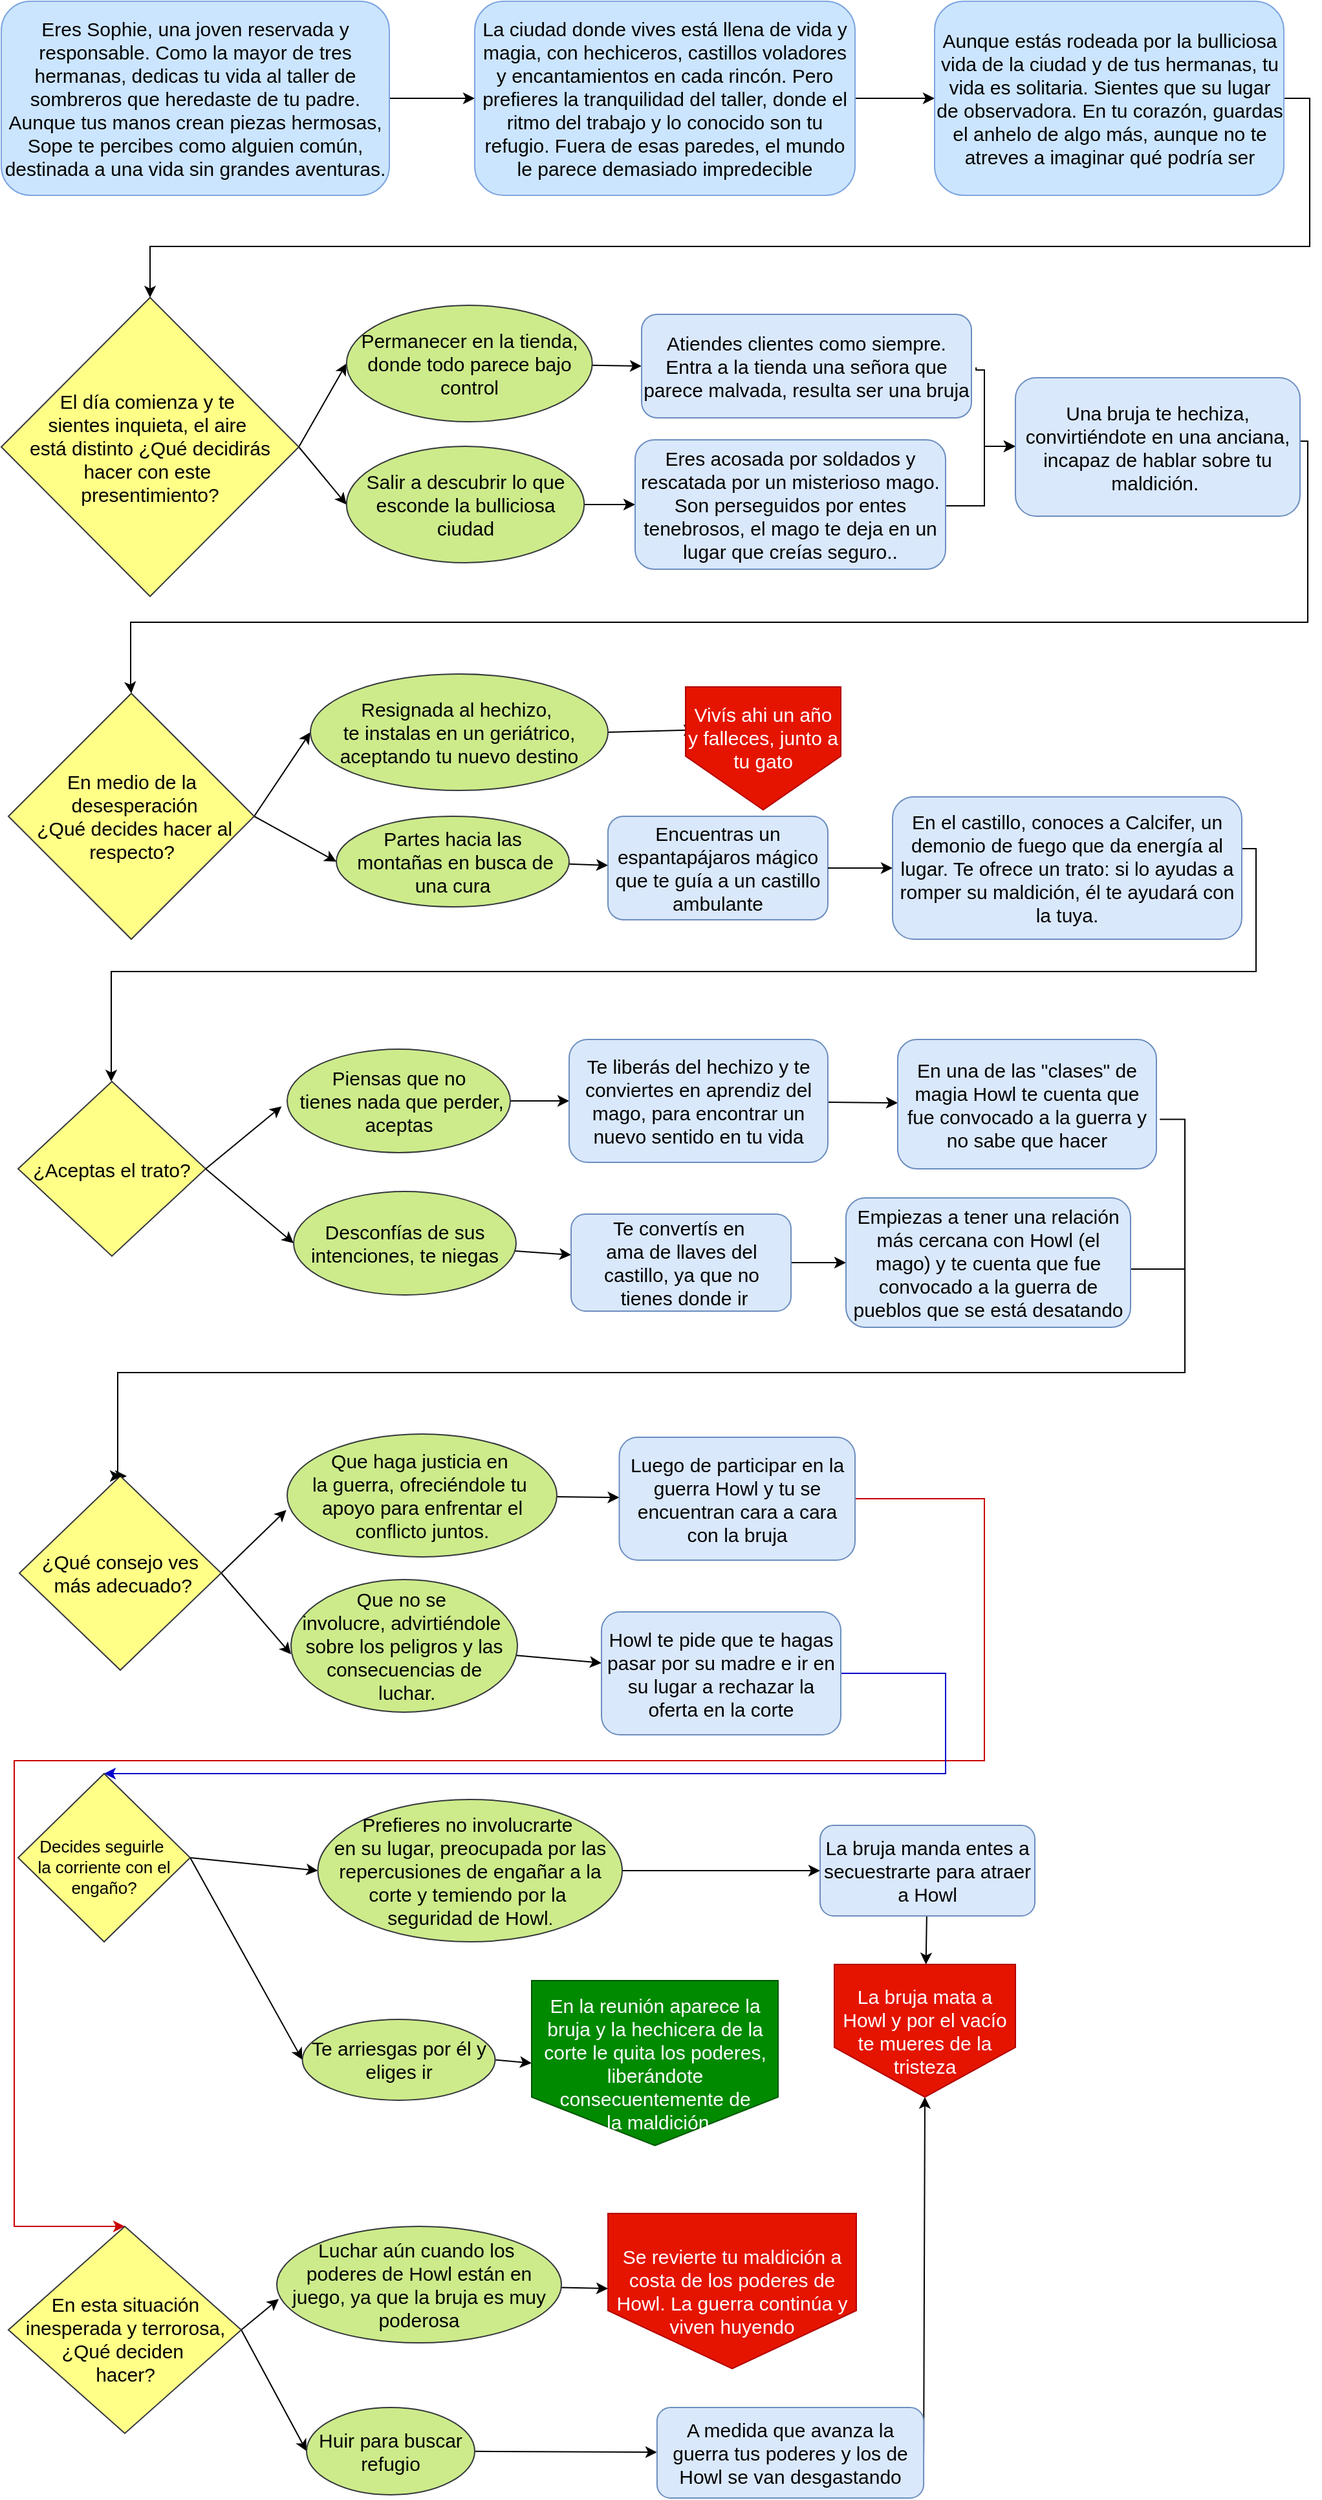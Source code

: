 <mxfile version="24.7.17">
  <diagram id="C5RBs43oDa-KdzZeNtuy" name="Page-1">
    <mxGraphModel dx="1490" dy="3523" grid="1" gridSize="10" guides="1" tooltips="1" connect="1" arrows="1" fold="1" page="1" pageScale="1" pageWidth="200" pageHeight="700" math="0" shadow="0">
      <root>
        <mxCell id="WIyWlLk6GJQsqaUBKTNV-0" />
        <mxCell id="WIyWlLk6GJQsqaUBKTNV-1" parent="WIyWlLk6GJQsqaUBKTNV-0" />
        <mxCell id="tHahOKPxvCsYrug98zH9-2" value="" style="rounded=0;orthogonalLoop=1;jettySize=auto;html=1;" parent="WIyWlLk6GJQsqaUBKTNV-1" source="WIyWlLk6GJQsqaUBKTNV-3" target="tHahOKPxvCsYrug98zH9-0" edge="1">
          <mxGeometry relative="1" as="geometry" />
        </mxCell>
        <mxCell id="WIyWlLk6GJQsqaUBKTNV-3" value="&lt;div style=&quot;&quot;&gt;&lt;span style=&quot;font-size: 15px; background-color: initial;&quot;&gt;Eres Sophie, una joven reservada y responsable. Como la mayor de tres hermanas, dedicas tu vida al taller de sombreros que heredaste de tu padre. Aunque tus manos crean piezas hermosas, Sope te percibes como alguien común, destinada a una vida sin grandes aventuras.&lt;/span&gt;&lt;/div&gt;" style="rounded=1;whiteSpace=wrap;html=1;fontSize=12;glass=0;strokeWidth=1;shadow=0;fillColor=#cce5ff;strokeColor=#7EA6E0;align=center;" parent="WIyWlLk6GJQsqaUBKTNV-1" vertex="1">
          <mxGeometry x="30" y="-2780" width="300" height="150" as="geometry" />
        </mxCell>
        <mxCell id="unTZaBpB1VAai0DOxp5j-6" style="rounded=0;orthogonalLoop=1;jettySize=auto;html=1;exitX=1;exitY=0.5;exitDx=0;exitDy=0;entryX=0;entryY=0.5;entryDx=0;entryDy=0;fillColor=#e3c800;strokeColor=#000000;" parent="WIyWlLk6GJQsqaUBKTNV-1" source="unTZaBpB1VAai0DOxp5j-1" target="unTZaBpB1VAai0DOxp5j-2" edge="1">
          <mxGeometry relative="1" as="geometry" />
        </mxCell>
        <mxCell id="qpTZinKkhhto3AtR0Ls4-20" style="rounded=0;orthogonalLoop=1;jettySize=auto;html=1;exitX=1;exitY=0.5;exitDx=0;exitDy=0;entryX=0;entryY=0.5;entryDx=0;entryDy=0;fillColor=#e3c800;strokeColor=#000000;" parent="WIyWlLk6GJQsqaUBKTNV-1" source="unTZaBpB1VAai0DOxp5j-1" target="unTZaBpB1VAai0DOxp5j-4" edge="1">
          <mxGeometry relative="1" as="geometry" />
        </mxCell>
        <mxCell id="unTZaBpB1VAai0DOxp5j-1" value="&lt;font style=&quot;font-size: 15px;&quot;&gt;&lt;font style=&quot;font-size: 15px;&quot;&gt;El día comienza&lt;/font&gt;&lt;span style=&quot;background-color: initial;&quot;&gt;&amp;nbsp;y te&amp;nbsp;&lt;/span&gt;&lt;/font&gt;&lt;div style=&quot;font-size: 15px;&quot;&gt;&lt;font style=&quot;font-size: 15px;&quot;&gt;&lt;span style=&quot;background-color: initial;&quot;&gt;sientes&amp;nbsp;&lt;/span&gt;&lt;span style=&quot;background-color: initial;&quot;&gt;inquieta, el aire&amp;nbsp;&lt;/span&gt;&lt;/font&gt;&lt;/div&gt;&lt;div style=&quot;font-size: 15px;&quot;&gt;&lt;font style=&quot;font-size: 15px;&quot;&gt;&lt;span style=&quot;background-color: initial;&quot;&gt;está distinto&lt;/span&gt;&lt;span style=&quot;background-color: initial;&quot;&gt;&amp;nbsp;¿Qué decidirás hacer&amp;nbsp;&lt;/span&gt;&lt;span style=&quot;background-color: initial;&quot;&gt;con&amp;nbsp;&lt;/span&gt;&lt;span style=&quot;background-color: initial;&quot;&gt;este&amp;nbsp;&lt;/span&gt;&lt;/font&gt;&lt;/div&gt;&lt;div style=&quot;font-size: 15px;&quot;&gt;&lt;font style=&quot;font-size: 15px;&quot;&gt;&lt;span style=&quot;background-color: initial;&quot;&gt;presentimiento&lt;/span&gt;&lt;span style=&quot;background-color: initial;&quot;&gt;?&lt;/span&gt;&lt;/font&gt;&lt;/div&gt;" style="rhombus;whiteSpace=wrap;html=1;fillColor=#ffff88;strokeColor=#36393d;" parent="WIyWlLk6GJQsqaUBKTNV-1" vertex="1">
          <mxGeometry x="30" y="-2551" width="230" height="231" as="geometry" />
        </mxCell>
        <mxCell id="unTZaBpB1VAai0DOxp5j-11" value="" style="rounded=0;orthogonalLoop=1;jettySize=auto;html=1;fillColor=#60a917;strokeColor=#000000;entryX=0;entryY=0.5;entryDx=0;entryDy=0;" parent="WIyWlLk6GJQsqaUBKTNV-1" source="unTZaBpB1VAai0DOxp5j-2" target="qpTZinKkhhto3AtR0Ls4-0" edge="1">
          <mxGeometry relative="1" as="geometry">
            <mxPoint x="590" y="-2311.345" as="targetPoint" />
          </mxGeometry>
        </mxCell>
        <mxCell id="unTZaBpB1VAai0DOxp5j-2" value="&lt;font style=&quot;font-size: 15px;&quot;&gt;Permanecer en la tienda, donde todo parece bajo control&lt;/font&gt;" style="ellipse;whiteSpace=wrap;html=1;fillColor=#cdeb8b;strokeColor=#36393d;" parent="WIyWlLk6GJQsqaUBKTNV-1" vertex="1">
          <mxGeometry x="296.87" y="-2545" width="190" height="90" as="geometry" />
        </mxCell>
        <mxCell id="unTZaBpB1VAai0DOxp5j-15" value="" style="rounded=0;orthogonalLoop=1;jettySize=auto;html=1;fillColor=#60a917;strokeColor=#000000;" parent="WIyWlLk6GJQsqaUBKTNV-1" source="unTZaBpB1VAai0DOxp5j-4" target="qpTZinKkhhto3AtR0Ls4-8" edge="1">
          <mxGeometry relative="1" as="geometry">
            <mxPoint x="590.0" y="-2154.55" as="targetPoint" />
          </mxGeometry>
        </mxCell>
        <mxCell id="unTZaBpB1VAai0DOxp5j-4" value="&lt;font style=&quot;font-size: 15px;&quot;&gt;Salir a descubrir lo que esconde la bulliciosa ciudad&lt;/font&gt;" style="ellipse;whiteSpace=wrap;html=1;fillColor=#cdeb8b;strokeColor=#36393d;" parent="WIyWlLk6GJQsqaUBKTNV-1" vertex="1">
          <mxGeometry x="296.87" y="-2436" width="183.75" height="90" as="geometry" />
        </mxCell>
        <mxCell id="tHahOKPxvCsYrug98zH9-7" value="" style="edgeStyle=orthogonalEdgeStyle;rounded=0;orthogonalLoop=1;jettySize=auto;html=1;exitX=1.014;exitY=0.513;exitDx=0;exitDy=0;exitPerimeter=0;" parent="WIyWlLk6GJQsqaUBKTNV-1" source="qpTZinKkhhto3AtR0Ls4-0" target="qpTZinKkhhto3AtR0Ls4-10" edge="1">
          <mxGeometry relative="1" as="geometry">
            <Array as="points">
              <mxPoint x="784" y="-2495" />
              <mxPoint x="790" y="-2495" />
              <mxPoint x="790" y="-2436" />
            </Array>
          </mxGeometry>
        </mxCell>
        <mxCell id="qpTZinKkhhto3AtR0Ls4-0" value="&lt;font style=&quot;font-size: 15px;&quot;&gt;Atiendes clientes como siempre. Entra a la tienda una señora que parece malvada, resulta ser una bruja&lt;/font&gt;" style="whiteSpace=wrap;html=1;rounded=1;fillColor=#dae8fc;strokeColor=#6c8ebf;" parent="WIyWlLk6GJQsqaUBKTNV-1" vertex="1">
          <mxGeometry x="525" y="-2538" width="255" height="80" as="geometry" />
        </mxCell>
        <mxCell id="tHahOKPxvCsYrug98zH9-9" value="" style="edgeStyle=orthogonalEdgeStyle;rounded=0;orthogonalLoop=1;jettySize=auto;html=1;" parent="WIyWlLk6GJQsqaUBKTNV-1" source="qpTZinKkhhto3AtR0Ls4-8" target="qpTZinKkhhto3AtR0Ls4-10" edge="1">
          <mxGeometry relative="1" as="geometry">
            <Array as="points">
              <mxPoint x="790" y="-2390" />
              <mxPoint x="790" y="-2436" />
            </Array>
          </mxGeometry>
        </mxCell>
        <mxCell id="qpTZinKkhhto3AtR0Ls4-8" value="&lt;font style=&quot;font-size: 15px;&quot;&gt;Eres acosada por soldados y rescatada por un misterioso mago. Son perseguidos por entes tenebrosos, el mago te deja en un lugar  que creías seguro..&lt;/font&gt;" style="rounded=1;whiteSpace=wrap;html=1;fillColor=#dae8fc;strokeColor=#6c8ebf;" parent="WIyWlLk6GJQsqaUBKTNV-1" vertex="1">
          <mxGeometry x="520" y="-2441" width="240" height="100" as="geometry" />
        </mxCell>
        <mxCell id="tHahOKPxvCsYrug98zH9-13" style="edgeStyle=orthogonalEdgeStyle;rounded=0;orthogonalLoop=1;jettySize=auto;html=1;entryX=0.5;entryY=0;entryDx=0;entryDy=0;exitX=1;exitY=0.5;exitDx=0;exitDy=0;" parent="WIyWlLk6GJQsqaUBKTNV-1" source="qpTZinKkhhto3AtR0Ls4-10" target="tHahOKPxvCsYrug98zH9-6" edge="1">
          <mxGeometry relative="1" as="geometry">
            <mxPoint x="1030" y="-2440" as="sourcePoint" />
            <Array as="points">
              <mxPoint x="1034" y="-2440" />
              <mxPoint x="1040" y="-2440" />
              <mxPoint x="1040" y="-2300" />
              <mxPoint x="130" y="-2300" />
              <mxPoint x="130" y="-2250" />
              <mxPoint x="131" y="-2250" />
            </Array>
          </mxGeometry>
        </mxCell>
        <mxCell id="qpTZinKkhhto3AtR0Ls4-10" value="&lt;font style=&quot;font-size: 15px;&quot;&gt;Una bruja te hechiza, convirtiéndote en una anciana, incapaz de hablar sobre tu maldición.&amp;nbsp;&lt;/font&gt;" style="rounded=1;whiteSpace=wrap;html=1;fillColor=#dae8fc;strokeColor=#6c8ebf;" parent="WIyWlLk6GJQsqaUBKTNV-1" vertex="1">
          <mxGeometry x="814" y="-2489" width="220" height="107" as="geometry" />
        </mxCell>
        <mxCell id="qpTZinKkhhto3AtR0Ls4-120" value="" style="rounded=0;orthogonalLoop=1;jettySize=auto;html=1;fillColor=#e3c800;strokeColor=#000000;exitX=1;exitY=0.5;exitDx=0;exitDy=0;entryX=0;entryY=0.5;entryDx=0;entryDy=0;" parent="WIyWlLk6GJQsqaUBKTNV-1" source="tHahOKPxvCsYrug98zH9-6" target="qpTZinKkhhto3AtR0Ls4-119" edge="1">
          <mxGeometry relative="1" as="geometry">
            <mxPoint x="379" y="-2007" as="sourcePoint" />
            <mxPoint x="419.5" y="-2042" as="targetPoint" />
          </mxGeometry>
        </mxCell>
        <mxCell id="qpTZinKkhhto3AtR0Ls4-127" style="rounded=0;orthogonalLoop=1;jettySize=auto;html=1;exitX=1;exitY=0.5;exitDx=0;exitDy=0;entryX=0.063;entryY=0.35;entryDx=0;entryDy=0;entryPerimeter=0;" parent="WIyWlLk6GJQsqaUBKTNV-1" source="qpTZinKkhhto3AtR0Ls4-119" target="qpTZinKkhhto3AtR0Ls4-126" edge="1">
          <mxGeometry relative="1" as="geometry">
            <mxPoint x="609" y="-2042" as="targetPoint" />
            <mxPoint x="574.5" y="-2042" as="sourcePoint" />
          </mxGeometry>
        </mxCell>
        <mxCell id="qpTZinKkhhto3AtR0Ls4-119" value="&lt;font style=&quot;font-size: 15px;&quot;&gt;Resignada al hechizo,&amp;nbsp;&lt;/font&gt;&lt;div style=&quot;font-size: 15px;&quot;&gt;&lt;font style=&quot;font-size: 15px;&quot;&gt;te instalas en un geriátrico, aceptando tu nuevo destino&lt;/font&gt;&lt;/div&gt;" style="ellipse;whiteSpace=wrap;html=1;fillColor=#cdeb8b;strokeColor=#36393d;" parent="WIyWlLk6GJQsqaUBKTNV-1" vertex="1">
          <mxGeometry x="269" y="-2260" width="230" height="90" as="geometry" />
        </mxCell>
        <mxCell id="qpTZinKkhhto3AtR0Ls4-135" value="" style="rounded=0;orthogonalLoop=1;jettySize=auto;html=1;" parent="WIyWlLk6GJQsqaUBKTNV-1" source="qpTZinKkhhto3AtR0Ls4-122" target="qpTZinKkhhto3AtR0Ls4-131" edge="1">
          <mxGeometry relative="1" as="geometry" />
        </mxCell>
        <mxCell id="qpTZinKkhhto3AtR0Ls4-122" value="&lt;font style=&quot;font-size: 15px;&quot;&gt;Partes hacia las&lt;/font&gt;&lt;div&gt;&lt;font style=&quot;font-size: 15px;&quot;&gt;&amp;nbsp;montañas en busca de una cura&lt;/font&gt;&lt;/div&gt;" style="ellipse;whiteSpace=wrap;html=1;fillColor=#cdeb8b;strokeColor=#36393d;" parent="WIyWlLk6GJQsqaUBKTNV-1" vertex="1">
          <mxGeometry x="289" y="-2150" width="180" height="70" as="geometry" />
        </mxCell>
        <mxCell id="qpTZinKkhhto3AtR0Ls4-126" value="&lt;div style=&quot;font-size: 15px;&quot;&gt;&lt;font style=&quot;font-size: 15px;&quot;&gt;&lt;span style=&quot;background-color: initial;&quot;&gt;Vivís&lt;/span&gt;&lt;span style=&quot;background-color: initial;&quot; class=&quot;ql-cursor&quot;&gt;﻿&lt;/span&gt;&lt;span style=&quot;background-color: initial;&quot;&gt; ahi un año y falleces, junto a tu gato&lt;/span&gt;&lt;br&gt;&lt;/font&gt;&lt;/div&gt;&lt;div style=&quot;font-size: 15px;&quot;&gt;&lt;br&gt;&lt;/div&gt;" style="shape=offPageConnector;whiteSpace=wrap;html=1;fillColor=#e51400;fontColor=#ffffff;strokeColor=#B20000;size=0.437;" parent="WIyWlLk6GJQsqaUBKTNV-1" vertex="1">
          <mxGeometry x="559" y="-2250" width="120" height="95" as="geometry" />
        </mxCell>
        <mxCell id="qpTZinKkhhto3AtR0Ls4-131" value="&lt;font style=&quot;font-size: 15px;&quot;&gt;Encuentras un espantapájaros mágico que te guía a un castillo ambulante&lt;/font&gt;" style="rounded=1;whiteSpace=wrap;html=1;fillColor=#dae8fc;strokeColor=#6c8ebf;" parent="WIyWlLk6GJQsqaUBKTNV-1" vertex="1">
          <mxGeometry x="499" y="-2150" width="170" height="80" as="geometry" />
        </mxCell>
        <mxCell id="qpTZinKkhhto3AtR0Ls4-140" style="rounded=0;orthogonalLoop=1;jettySize=auto;html=1;entryX=0;entryY=0.5;entryDx=0;entryDy=0;fillColor=#0050ef;strokeColor=#000000;exitX=1;exitY=0.5;exitDx=0;exitDy=0;" parent="WIyWlLk6GJQsqaUBKTNV-1" source="qpTZinKkhhto3AtR0Ls4-131" target="qpTZinKkhhto3AtR0Ls4-138" edge="1">
          <mxGeometry relative="1" as="geometry">
            <mxPoint x="619" y="-2051.909" as="sourcePoint" />
          </mxGeometry>
        </mxCell>
        <mxCell id="tHahOKPxvCsYrug98zH9-15" style="edgeStyle=orthogonalEdgeStyle;rounded=0;orthogonalLoop=1;jettySize=auto;html=1;entryX=0.5;entryY=0;entryDx=0;entryDy=0;exitX=1;exitY=0.5;exitDx=0;exitDy=0;" parent="WIyWlLk6GJQsqaUBKTNV-1" target="qpTZinKkhhto3AtR0Ls4-144" edge="1" source="qpTZinKkhhto3AtR0Ls4-138">
          <mxGeometry relative="1" as="geometry">
            <mxPoint x="920" y="-1990" as="targetPoint" />
            <mxPoint x="860" y="-2130" as="sourcePoint" />
            <Array as="points">
              <mxPoint x="989" y="-2125" />
              <mxPoint x="1000" y="-2125" />
              <mxPoint x="1000" y="-2030" />
              <mxPoint x="115" y="-2030" />
              <mxPoint x="115" y="-1945" />
            </Array>
          </mxGeometry>
        </mxCell>
        <mxCell id="qpTZinKkhhto3AtR0Ls4-138" value="&lt;font style=&quot;font-size: 15px;&quot;&gt;En el castillo, conoces a Calcifer, un demonio de fuego que da energía al lugar. Te ofrece un trato: si lo ayudas a romper su maldición, él te ayudará con la tuya.&lt;/font&gt;" style="rounded=1;whiteSpace=wrap;html=1;fillColor=#dae8fc;strokeColor=#6c8ebf;" parent="WIyWlLk6GJQsqaUBKTNV-1" vertex="1">
          <mxGeometry x="719" y="-2165" width="270" height="110" as="geometry" />
        </mxCell>
        <mxCell id="qpTZinKkhhto3AtR0Ls4-148" style="rounded=0;orthogonalLoop=1;jettySize=auto;html=1;entryX=0;entryY=0.5;entryDx=0;entryDy=0;fillColor=#e3c800;strokeColor=#000000;exitX=1;exitY=0.5;exitDx=0;exitDy=0;" parent="WIyWlLk6GJQsqaUBKTNV-1" source="qpTZinKkhhto3AtR0Ls4-144" target="qpTZinKkhhto3AtR0Ls4-147" edge="1">
          <mxGeometry relative="1" as="geometry" />
        </mxCell>
        <mxCell id="qpTZinKkhhto3AtR0Ls4-144" value="&lt;font style=&quot;font-size: 15px;&quot;&gt;¿Aceptas el trato?&lt;/font&gt;" style="rhombus;whiteSpace=wrap;html=1;fillColor=#ffff88;strokeColor=#36393d;" parent="WIyWlLk6GJQsqaUBKTNV-1" vertex="1">
          <mxGeometry x="43" y="-1945" width="145" height="135" as="geometry" />
        </mxCell>
        <mxCell id="qpTZinKkhhto3AtR0Ls4-152" value="" style="rounded=0;orthogonalLoop=1;jettySize=auto;html=1;" parent="WIyWlLk6GJQsqaUBKTNV-1" source="qpTZinKkhhto3AtR0Ls4-145" target="qpTZinKkhhto3AtR0Ls4-151" edge="1">
          <mxGeometry relative="1" as="geometry" />
        </mxCell>
        <mxCell id="qpTZinKkhhto3AtR0Ls4-145" value="&lt;font style=&quot;font-size: 15px;&quot;&gt;Piensas que no&lt;/font&gt;&lt;div style=&quot;font-size: 15px;&quot;&gt;&lt;font style=&quot;font-size: 15px;&quot;&gt;&amp;nbsp;tienes nada que perder, aceptas&lt;/font&gt;&lt;/div&gt;" style="ellipse;whiteSpace=wrap;html=1;fillColor=#cdeb8b;strokeColor=#36393d;" parent="WIyWlLk6GJQsqaUBKTNV-1" vertex="1">
          <mxGeometry x="251" y="-1970" width="172.5" height="80" as="geometry" />
        </mxCell>
        <mxCell id="qpTZinKkhhto3AtR0Ls4-146" style="rounded=0;orthogonalLoop=1;jettySize=auto;html=1;entryX=-0.025;entryY=0.553;entryDx=0;entryDy=0;entryPerimeter=0;fillColor=#e3c800;strokeColor=#000000;exitX=1;exitY=0.5;exitDx=0;exitDy=0;" parent="WIyWlLk6GJQsqaUBKTNV-1" source="qpTZinKkhhto3AtR0Ls4-144" target="qpTZinKkhhto3AtR0Ls4-145" edge="1">
          <mxGeometry relative="1" as="geometry" />
        </mxCell>
        <mxCell id="qpTZinKkhhto3AtR0Ls4-150" value="" style="rounded=0;orthogonalLoop=1;jettySize=auto;html=1;" parent="WIyWlLk6GJQsqaUBKTNV-1" source="qpTZinKkhhto3AtR0Ls4-147" target="qpTZinKkhhto3AtR0Ls4-149" edge="1">
          <mxGeometry relative="1" as="geometry" />
        </mxCell>
        <mxCell id="qpTZinKkhhto3AtR0Ls4-147" value="&lt;font style=&quot;font-size: 15px;&quot;&gt;Desconfías de sus intenciones, te niegas&lt;/font&gt;" style="ellipse;whiteSpace=wrap;html=1;fillColor=#cdeb8b;strokeColor=#36393d;" parent="WIyWlLk6GJQsqaUBKTNV-1" vertex="1">
          <mxGeometry x="256" y="-1860" width="172" height="80" as="geometry" />
        </mxCell>
        <mxCell id="qpTZinKkhhto3AtR0Ls4-155" value="" style="rounded=0;orthogonalLoop=1;jettySize=auto;html=1;fillColor=#0050ef;strokeColor=#000000;" parent="WIyWlLk6GJQsqaUBKTNV-1" source="qpTZinKkhhto3AtR0Ls4-149" target="qpTZinKkhhto3AtR0Ls4-153" edge="1">
          <mxGeometry relative="1" as="geometry" />
        </mxCell>
        <mxCell id="qpTZinKkhhto3AtR0Ls4-149" value="&lt;font style=&quot;font-size: 15px;&quot;&gt;Te convertís en&amp;nbsp;&lt;/font&gt;&lt;div&gt;&lt;font style=&quot;font-size: 15px;&quot;&gt;ama de llaves del castillo, ya que no&lt;/font&gt;&lt;/div&gt;&lt;div&gt;&lt;font style=&quot;font-size: 15px;&quot;&gt;&amp;nbsp;tienes donde ir&lt;/font&gt;&lt;/div&gt;" style="rounded=1;whiteSpace=wrap;html=1;fillColor=#dae8fc;strokeColor=#6c8ebf;" parent="WIyWlLk6GJQsqaUBKTNV-1" vertex="1">
          <mxGeometry x="470.5" y="-1842.5" width="170" height="75" as="geometry" />
        </mxCell>
        <mxCell id="tHahOKPxvCsYrug98zH9-12" value="" style="rounded=0;orthogonalLoop=1;jettySize=auto;html=1;" parent="WIyWlLk6GJQsqaUBKTNV-1" source="qpTZinKkhhto3AtR0Ls4-151" target="tHahOKPxvCsYrug98zH9-11" edge="1">
          <mxGeometry relative="1" as="geometry" />
        </mxCell>
        <mxCell id="qpTZinKkhhto3AtR0Ls4-151" value="&lt;font style=&quot;font-size: 15px;&quot;&gt;Te liberás del hechizo y te conviertes en aprendiz del mago, para encontrar un nuevo sentido en tu vida&lt;/font&gt;" style="rounded=1;whiteSpace=wrap;html=1;fillColor=#dae8fc;strokeColor=#6c8ebf;" parent="WIyWlLk6GJQsqaUBKTNV-1" vertex="1">
          <mxGeometry x="469" y="-1977.5" width="200" height="95" as="geometry" />
        </mxCell>
        <mxCell id="DDcElULkbMWMPyxahOJU-7" style="edgeStyle=orthogonalEdgeStyle;rounded=0;orthogonalLoop=1;jettySize=auto;html=1;entryX=0.5;entryY=0;entryDx=0;entryDy=0;exitX=1;exitY=0.537;exitDx=0;exitDy=0;exitPerimeter=0;" edge="1" parent="WIyWlLk6GJQsqaUBKTNV-1" source="qpTZinKkhhto3AtR0Ls4-153">
          <mxGeometry relative="1" as="geometry">
            <mxPoint x="908" y="-1805" as="sourcePoint" />
            <mxPoint x="127" y="-1640" as="targetPoint" />
            <Array as="points">
              <mxPoint x="903" y="-1800" />
              <mxPoint x="945" y="-1800" />
              <mxPoint x="945" y="-1720" />
              <mxPoint x="120" y="-1720" />
              <mxPoint x="120" y="-1640" />
            </Array>
          </mxGeometry>
        </mxCell>
        <mxCell id="qpTZinKkhhto3AtR0Ls4-153" value="&lt;font style=&quot;font-size: 15px;&quot;&gt;Empiezas a tener una relación más cercana con Howl (el mago) y te cuenta que fue convocado a la guerra de pueblos que se está desatando&lt;/font&gt;" style="rounded=1;whiteSpace=wrap;html=1;fillColor=#dae8fc;strokeColor=#6c8ebf;" parent="WIyWlLk6GJQsqaUBKTNV-1" vertex="1">
          <mxGeometry x="683" y="-1855" width="220" height="100" as="geometry" />
        </mxCell>
        <mxCell id="qpTZinKkhhto3AtR0Ls4-159" value="" style="rounded=0;orthogonalLoop=1;jettySize=auto;html=1;exitX=1;exitY=0.5;exitDx=0;exitDy=0;fillColor=#e3c800;strokeColor=#000000;entryX=-0.003;entryY=0.618;entryDx=0;entryDy=0;entryPerimeter=0;" parent="WIyWlLk6GJQsqaUBKTNV-1" source="qpTZinKkhhto3AtR0Ls4-156" target="qpTZinKkhhto3AtR0Ls4-158" edge="1">
          <mxGeometry relative="1" as="geometry">
            <mxPoint x="724" y="-1615" as="targetPoint" />
          </mxGeometry>
        </mxCell>
        <mxCell id="qpTZinKkhhto3AtR0Ls4-161" value="" style="rounded=0;orthogonalLoop=1;jettySize=auto;html=1;exitX=1;exitY=0.5;exitDx=0;exitDy=0;entryX=0;entryY=0.563;entryDx=0;entryDy=0;fillColor=#e3c800;strokeColor=#000000;entryPerimeter=0;" parent="WIyWlLk6GJQsqaUBKTNV-1" source="qpTZinKkhhto3AtR0Ls4-156" target="qpTZinKkhhto3AtR0Ls4-160" edge="1">
          <mxGeometry relative="1" as="geometry" />
        </mxCell>
        <mxCell id="qpTZinKkhhto3AtR0Ls4-156" value="&lt;font style=&quot;font-size: 15px;&quot;&gt;¿Qué consejo ves&lt;/font&gt;&lt;div style=&quot;font-size: 15px;&quot;&gt;&lt;font style=&quot;font-size: 15px;&quot;&gt;&amp;nbsp;más adecuado?&lt;/font&gt;&lt;/div&gt;" style="rhombus;whiteSpace=wrap;html=1;fillColor=#ffff88;strokeColor=#36393d;" parent="WIyWlLk6GJQsqaUBKTNV-1" vertex="1">
          <mxGeometry x="44" y="-1640" width="156" height="150" as="geometry" />
        </mxCell>
        <mxCell id="qpTZinKkhhto3AtR0Ls4-163" value="" style="rounded=0;orthogonalLoop=1;jettySize=auto;html=1;" parent="WIyWlLk6GJQsqaUBKTNV-1" source="qpTZinKkhhto3AtR0Ls4-158" target="qpTZinKkhhto3AtR0Ls4-162" edge="1">
          <mxGeometry relative="1" as="geometry" />
        </mxCell>
        <mxCell id="qpTZinKkhhto3AtR0Ls4-158" value="&lt;font style=&quot;font-size: 15px;&quot;&gt;Que haga justicia en&amp;nbsp;&lt;/font&gt;&lt;div&gt;&lt;font style=&quot;font-size: 15px;&quot;&gt;la&amp;nbsp;&lt;/font&gt;&lt;span style=&quot;font-size: 15px; background-color: initial;&quot;&gt;guerra, ofreciéndole tu&amp;nbsp;&lt;/span&gt;&lt;/div&gt;&lt;div&gt;&lt;span style=&quot;font-size: 15px; background-color: initial;&quot;&gt;apoyo para enfrentar el conflicto juntos.&lt;/span&gt;&lt;/div&gt;" style="ellipse;whiteSpace=wrap;html=1;fillColor=#cdeb8b;strokeColor=#36393d;" parent="WIyWlLk6GJQsqaUBKTNV-1" vertex="1">
          <mxGeometry x="251" y="-1672.5" width="208.5" height="95" as="geometry" />
        </mxCell>
        <mxCell id="qpTZinKkhhto3AtR0Ls4-165" value="" style="rounded=0;orthogonalLoop=1;jettySize=auto;html=1;" parent="WIyWlLk6GJQsqaUBKTNV-1" source="qpTZinKkhhto3AtR0Ls4-160" target="qpTZinKkhhto3AtR0Ls4-164" edge="1">
          <mxGeometry relative="1" as="geometry" />
        </mxCell>
        <mxCell id="qpTZinKkhhto3AtR0Ls4-160" value="&lt;font style=&quot;font-size: 15px;&quot;&gt;Que no se&amp;nbsp;&lt;/font&gt;&lt;div style=&quot;font-size: 15px;&quot;&gt;&lt;font style=&quot;font-size: 15px;&quot;&gt;involucre, advirtiéndole&amp;nbsp;&lt;/font&gt;&lt;/div&gt;&lt;div style=&quot;font-size: 15px;&quot;&gt;&lt;font style=&quot;font-size: 15px;&quot;&gt;sobre los peligros y las consecuencias de&lt;/font&gt;&lt;div style=&quot;&quot;&gt;&lt;font style=&quot;font-size: 15px;&quot;&gt;&amp;nbsp;luchar.&lt;/font&gt;&lt;/div&gt;&lt;/div&gt;" style="ellipse;whiteSpace=wrap;html=1;fillColor=#cdeb8b;strokeColor=#36393d;" parent="WIyWlLk6GJQsqaUBKTNV-1" vertex="1">
          <mxGeometry x="254" y="-1560" width="175" height="102.5" as="geometry" />
        </mxCell>
        <mxCell id="qpTZinKkhhto3AtR0Ls4-175" value="" style="edgeStyle=orthogonalEdgeStyle;rounded=0;orthogonalLoop=1;jettySize=auto;html=1;entryX=0.5;entryY=0;entryDx=0;entryDy=0;exitX=1;exitY=0.5;exitDx=0;exitDy=0;strokeColor=#CC0000;" parent="WIyWlLk6GJQsqaUBKTNV-1" source="qpTZinKkhhto3AtR0Ls4-162" target="qpTZinKkhhto3AtR0Ls4-166" edge="1">
          <mxGeometry relative="1" as="geometry">
            <mxPoint x="734" y="-1635" as="targetPoint" />
            <Array as="points">
              <mxPoint x="790" y="-1622" />
              <mxPoint x="790" y="-1420" />
              <mxPoint x="40" y="-1420" />
              <mxPoint x="40" y="-1060" />
            </Array>
          </mxGeometry>
        </mxCell>
        <mxCell id="qpTZinKkhhto3AtR0Ls4-162" value="&lt;font style=&quot;font-size: 15px;&quot;&gt;Luego de participar en la guerra&amp;nbsp;Howl y tu se encuentran cara a cara con la bruja&lt;/font&gt;" style="rounded=1;whiteSpace=wrap;html=1;fillColor=#dae8fc;strokeColor=#6c8ebf;" parent="WIyWlLk6GJQsqaUBKTNV-1" vertex="1">
          <mxGeometry x="507.75" y="-1670" width="182.25" height="95" as="geometry" />
        </mxCell>
        <mxCell id="qpTZinKkhhto3AtR0Ls4-176" value="" style="edgeStyle=orthogonalEdgeStyle;rounded=0;orthogonalLoop=1;jettySize=auto;html=1;entryX=0.5;entryY=0;entryDx=0;entryDy=0;exitX=1;exitY=0.5;exitDx=0;exitDy=0;strokeColor=#0000CC;" parent="WIyWlLk6GJQsqaUBKTNV-1" source="qpTZinKkhhto3AtR0Ls4-164" target="qpTZinKkhhto3AtR0Ls4-174" edge="1">
          <mxGeometry relative="1" as="geometry">
            <Array as="points">
              <mxPoint x="760" y="-1487" />
              <mxPoint x="760" y="-1410" />
            </Array>
          </mxGeometry>
        </mxCell>
        <mxCell id="qpTZinKkhhto3AtR0Ls4-164" value="&lt;font style=&quot;font-size: 15px;&quot;&gt;Howl te pide que te hagas pasar por su madre e ir en su lugar a rechazar la oferta en la corte&lt;/font&gt;" style="rounded=1;whiteSpace=wrap;html=1;fillColor=#dae8fc;strokeColor=#6c8ebf;" parent="WIyWlLk6GJQsqaUBKTNV-1" vertex="1">
          <mxGeometry x="494" y="-1535" width="185" height="95" as="geometry" />
        </mxCell>
        <mxCell id="qpTZinKkhhto3AtR0Ls4-171" value="" style="edgeStyle=none;rounded=0;orthogonalLoop=1;jettySize=auto;html=1;exitX=1;exitY=0.5;exitDx=0;exitDy=0;entryX=0.007;entryY=0.623;entryDx=0;entryDy=0;fillColor=#e3c800;strokeColor=#000000;entryPerimeter=0;" parent="WIyWlLk6GJQsqaUBKTNV-1" source="qpTZinKkhhto3AtR0Ls4-166" target="qpTZinKkhhto3AtR0Ls4-170" edge="1">
          <mxGeometry relative="1" as="geometry">
            <mxPoint x="441" y="-1455" as="sourcePoint" />
          </mxGeometry>
        </mxCell>
        <mxCell id="qpTZinKkhhto3AtR0Ls4-173" value="" style="edgeStyle=none;rounded=0;orthogonalLoop=1;jettySize=auto;html=1;entryX=0;entryY=0.5;entryDx=0;entryDy=0;exitX=1;exitY=0.5;exitDx=0;exitDy=0;fillColor=#e3c800;strokeColor=#000000;" parent="WIyWlLk6GJQsqaUBKTNV-1" source="qpTZinKkhhto3AtR0Ls4-166" target="qpTZinKkhhto3AtR0Ls4-172" edge="1">
          <mxGeometry relative="1" as="geometry" />
        </mxCell>
        <mxCell id="qpTZinKkhhto3AtR0Ls4-166" value="&lt;div style=&quot;font-size: 13px;&quot;&gt;&lt;font style=&quot;font-size: 13px;&quot;&gt;&lt;br&gt;&lt;/font&gt;&lt;/div&gt;&lt;font style=&quot;font-size: 15px;&quot;&gt;En esta situación inesperada y terrorosa, ¿Qué deciden&amp;nbsp;&lt;/font&gt;&lt;div style=&quot;font-size: 15px;&quot;&gt;&lt;font style=&quot;font-size: 15px;&quot;&gt;hacer?&lt;/font&gt;&lt;/div&gt;" style="rhombus;whiteSpace=wrap;html=1;fillColor=#ffff88;strokeColor=#36393d;" parent="WIyWlLk6GJQsqaUBKTNV-1" vertex="1">
          <mxGeometry x="35.5" y="-1060" width="180" height="160" as="geometry" />
        </mxCell>
        <mxCell id="qpTZinKkhhto3AtR0Ls4-184" value="" style="edgeStyle=none;rounded=0;orthogonalLoop=1;jettySize=auto;html=1;" parent="WIyWlLk6GJQsqaUBKTNV-1" source="qpTZinKkhhto3AtR0Ls4-170" target="qpTZinKkhhto3AtR0Ls4-183" edge="1">
          <mxGeometry relative="1" as="geometry" />
        </mxCell>
        <mxCell id="qpTZinKkhhto3AtR0Ls4-170" value="&lt;font style=&quot;font-size: 15px;&quot;&gt;Luchar aún cuando los&amp;nbsp;&lt;/font&gt;&lt;div style=&quot;font-size: 15px;&quot;&gt;&lt;font style=&quot;font-size: 15px;&quot;&gt;poderes de Howl están en juego, ya que la bruja es muy poderosa&lt;/font&gt;&lt;/div&gt;" style="ellipse;whiteSpace=wrap;html=1;fillColor=#cdeb8b;strokeColor=#36393d;" parent="WIyWlLk6GJQsqaUBKTNV-1" vertex="1">
          <mxGeometry x="243" y="-1060" width="220" height="90" as="geometry" />
        </mxCell>
        <mxCell id="qpTZinKkhhto3AtR0Ls4-186" value="" style="edgeStyle=none;rounded=0;orthogonalLoop=1;jettySize=auto;html=1;" parent="WIyWlLk6GJQsqaUBKTNV-1" source="qpTZinKkhhto3AtR0Ls4-172" target="qpTZinKkhhto3AtR0Ls4-185" edge="1">
          <mxGeometry relative="1" as="geometry" />
        </mxCell>
        <mxCell id="qpTZinKkhhto3AtR0Ls4-172" value="&lt;font style=&quot;font-size: 15px;&quot;&gt;Huir para buscar refugio&lt;/font&gt;" style="ellipse;whiteSpace=wrap;html=1;fillColor=#cdeb8b;strokeColor=#36393d;" parent="WIyWlLk6GJQsqaUBKTNV-1" vertex="1">
          <mxGeometry x="266" y="-920" width="130" height="67.5" as="geometry" />
        </mxCell>
        <mxCell id="qpTZinKkhhto3AtR0Ls4-178" value="" style="edgeStyle=none;rounded=0;orthogonalLoop=1;jettySize=auto;html=1;exitX=1;exitY=0.5;exitDx=0;exitDy=0;fillColor=#e3c800;strokeColor=#000000;entryX=0;entryY=0.5;entryDx=0;entryDy=0;" parent="WIyWlLk6GJQsqaUBKTNV-1" source="qpTZinKkhhto3AtR0Ls4-174" target="qpTZinKkhhto3AtR0Ls4-177" edge="1">
          <mxGeometry relative="1" as="geometry" />
        </mxCell>
        <mxCell id="qpTZinKkhhto3AtR0Ls4-180" value="" style="edgeStyle=none;rounded=0;orthogonalLoop=1;jettySize=auto;html=1;entryX=0;entryY=0.5;entryDx=0;entryDy=0;exitX=1;exitY=0.5;exitDx=0;exitDy=0;fillColor=#e3c800;strokeColor=#000000;" parent="WIyWlLk6GJQsqaUBKTNV-1" source="qpTZinKkhhto3AtR0Ls4-174" target="qpTZinKkhhto3AtR0Ls4-179" edge="1">
          <mxGeometry relative="1" as="geometry" />
        </mxCell>
        <mxCell id="qpTZinKkhhto3AtR0Ls4-174" value="&lt;div&gt;&lt;br&gt;&lt;/div&gt;&lt;font style=&quot;font-size: 13px;&quot;&gt;Decides seguirle&amp;nbsp;&lt;/font&gt;&lt;div style=&quot;font-size: 13px;&quot;&gt;&lt;font style=&quot;font-size: 13px;&quot;&gt;la corriente con el engaño?&lt;/font&gt;&lt;/div&gt;" style="rhombus;whiteSpace=wrap;html=1;fillColor=#ffff88;strokeColor=#36393d;" parent="WIyWlLk6GJQsqaUBKTNV-1" vertex="1">
          <mxGeometry x="43" y="-1410" width="133" height="130" as="geometry" />
        </mxCell>
        <mxCell id="qpTZinKkhhto3AtR0Ls4-182" value="" style="edgeStyle=none;rounded=0;orthogonalLoop=1;jettySize=auto;html=1;entryX=0;entryY=0.5;entryDx=0;entryDy=0;exitX=1;exitY=0.5;exitDx=0;exitDy=0;" parent="WIyWlLk6GJQsqaUBKTNV-1" source="qpTZinKkhhto3AtR0Ls4-177" edge="1" target="qpTZinKkhhto3AtR0Ls4-200">
          <mxGeometry relative="1" as="geometry">
            <mxPoint x="644" y="-1277.5" as="targetPoint" />
            <mxPoint x="384" y="-1208" as="sourcePoint" />
          </mxGeometry>
        </mxCell>
        <mxCell id="qpTZinKkhhto3AtR0Ls4-177" value="&lt;font style=&quot;font-size: 15px;&quot;&gt;Te arriesgas por él y eliges ir&lt;/font&gt;" style="ellipse;whiteSpace=wrap;html=1;fillColor=#cdeb8b;strokeColor=#36393d;" parent="WIyWlLk6GJQsqaUBKTNV-1" vertex="1">
          <mxGeometry x="262.75" y="-1220" width="149" height="62.5" as="geometry" />
        </mxCell>
        <mxCell id="qpTZinKkhhto3AtR0Ls4-193" value="" style="edgeStyle=none;rounded=0;orthogonalLoop=1;jettySize=auto;html=1;" parent="WIyWlLk6GJQsqaUBKTNV-1" source="qpTZinKkhhto3AtR0Ls4-179" target="qpTZinKkhhto3AtR0Ls4-192" edge="1">
          <mxGeometry relative="1" as="geometry" />
        </mxCell>
        <mxCell id="qpTZinKkhhto3AtR0Ls4-179" value="&lt;font style=&quot;font-size: 15px;&quot;&gt;Prefieres no&amp;nbsp;&lt;/font&gt;&lt;span style=&quot;font-size: 15px; background-color: initial;&quot;&gt;involucrarte&amp;nbsp;&lt;/span&gt;&lt;div&gt;&lt;div style=&quot;font-size: 15px;&quot;&gt;&lt;font style=&quot;font-size: 15px;&quot;&gt;en su lugar, preocupada por las repercusiones de engañar a la corte y temiendo por la&amp;nbsp;&lt;/font&gt;&lt;/div&gt;&lt;div style=&quot;font-size: 15px;&quot;&gt;&lt;font style=&quot;font-size: 15px;&quot;&gt;seguridad de Howl&lt;/font&gt;&lt;font style=&quot;font-size: 13px;&quot;&gt;.&lt;/font&gt;&lt;/div&gt;&lt;/div&gt;" style="ellipse;whiteSpace=wrap;html=1;fillColor=#cdeb8b;strokeColor=#36393d;" parent="WIyWlLk6GJQsqaUBKTNV-1" vertex="1">
          <mxGeometry x="274.75" y="-1390" width="235.25" height="110" as="geometry" />
        </mxCell>
        <mxCell id="qpTZinKkhhto3AtR0Ls4-183" value="&lt;div&gt;&lt;font style=&quot;font-size: 15px;&quot;&gt;Se revierte tu maldición a costa de los poderes de Howl. La guerra continúa y viven huyendo&lt;/font&gt;&lt;br&gt;&lt;/div&gt;" style="shape=offPageConnector;whiteSpace=wrap;html=1;fillColor=#e51400;fontColor=#ffffff;strokeColor=#B20000;" parent="WIyWlLk6GJQsqaUBKTNV-1" vertex="1">
          <mxGeometry x="499" y="-1070" width="192" height="120" as="geometry" />
        </mxCell>
        <mxCell id="qpTZinKkhhto3AtR0Ls4-199" value="" style="edgeStyle=none;rounded=0;orthogonalLoop=1;jettySize=auto;html=1;entryX=0.5;entryY=1;entryDx=0;entryDy=0;exitX=1;exitY=0.5;exitDx=0;exitDy=0;" parent="WIyWlLk6GJQsqaUBKTNV-1" source="qpTZinKkhhto3AtR0Ls4-185" target="qpTZinKkhhto3AtR0Ls4-194" edge="1">
          <mxGeometry relative="1" as="geometry" />
        </mxCell>
        <mxCell id="qpTZinKkhhto3AtR0Ls4-185" value="&lt;font style=&quot;font-size: 15px;&quot;&gt;A medida que avanza la guerra tus poderes y los de Howl se van desgastando&lt;/font&gt;" style="rounded=1;whiteSpace=wrap;html=1;fillColor=#dae8fc;strokeColor=#6c8ebf;" parent="WIyWlLk6GJQsqaUBKTNV-1" vertex="1">
          <mxGeometry x="536.94" y="-920" width="206.12" height="70" as="geometry" />
        </mxCell>
        <mxCell id="qpTZinKkhhto3AtR0Ls4-188" style="edgeStyle=none;rounded=0;orthogonalLoop=1;jettySize=auto;html=1;exitX=0.75;exitY=1;exitDx=0;exitDy=0;" parent="WIyWlLk6GJQsqaUBKTNV-1" edge="1">
          <mxGeometry relative="1" as="geometry">
            <mxPoint x="609" y="-1235" as="sourcePoint" />
            <mxPoint x="609" y="-1235" as="targetPoint" />
          </mxGeometry>
        </mxCell>
        <mxCell id="DDcElULkbMWMPyxahOJU-8" value="" style="rounded=0;orthogonalLoop=1;jettySize=auto;html=1;" edge="1" parent="WIyWlLk6GJQsqaUBKTNV-1" source="qpTZinKkhhto3AtR0Ls4-192" target="qpTZinKkhhto3AtR0Ls4-194">
          <mxGeometry relative="1" as="geometry" />
        </mxCell>
        <mxCell id="qpTZinKkhhto3AtR0Ls4-192" value="&lt;font style=&quot;font-size: 15px;&quot;&gt;La bruja manda entes a secuestrarte para atraer a Howl&lt;/font&gt;" style="rounded=1;whiteSpace=wrap;html=1;fillColor=#dae8fc;strokeColor=#6c8ebf;" parent="WIyWlLk6GJQsqaUBKTNV-1" vertex="1">
          <mxGeometry x="663" y="-1370" width="166" height="70" as="geometry" />
        </mxCell>
        <mxCell id="qpTZinKkhhto3AtR0Ls4-194" value="&lt;div&gt;&lt;font style=&quot;font-size: 15px;&quot;&gt;La bruja mata a Howl y por el vacío te mueres de la tristeza&lt;/font&gt;&lt;br&gt;&lt;/div&gt;" style="shape=offPageConnector;whiteSpace=wrap;html=1;fillColor=#e51400;fontColor=#ffffff;strokeColor=#B20000;" parent="WIyWlLk6GJQsqaUBKTNV-1" vertex="1">
          <mxGeometry x="674" y="-1262.5" width="140" height="102.5" as="geometry" />
        </mxCell>
        <mxCell id="qpTZinKkhhto3AtR0Ls4-200" value="&lt;font style=&quot;font-size: 15px;&quot;&gt;En la reunión aparece la bruja y la hechicera de la corte le quita los poderes, liberándote consecuentemente de&lt;/font&gt;&lt;div style=&quot;font-size: 15px;&quot;&gt;&lt;font style=&quot;font-size: 15px;&quot;&gt;&amp;nbsp;la maldición&lt;/font&gt;&lt;/div&gt;" style="shape=offPageConnector;whiteSpace=wrap;html=1;fillColor=#008a00;fontColor=#ffffff;strokeColor=#005700;size=0.294;" parent="WIyWlLk6GJQsqaUBKTNV-1" vertex="1">
          <mxGeometry x="440" y="-1250" width="190.5" height="127.5" as="geometry" />
        </mxCell>
        <mxCell id="tHahOKPxvCsYrug98zH9-3" value="" style="rounded=0;orthogonalLoop=1;jettySize=auto;html=1;" parent="WIyWlLk6GJQsqaUBKTNV-1" source="tHahOKPxvCsYrug98zH9-0" target="tHahOKPxvCsYrug98zH9-1" edge="1">
          <mxGeometry relative="1" as="geometry" />
        </mxCell>
        <mxCell id="tHahOKPxvCsYrug98zH9-0" value="&lt;font style=&quot;font-size: 15px;&quot;&gt;La ciudad donde vives está llena de vida y magia, con hechiceros, castillos voladores y encantamientos en cada rincón. Pero prefieres la tranquilidad del taller, donde el ritmo del trabajo y lo conocido son tu refugio. Fuera de esas paredes, el mundo le parece demasiado impredecible&lt;/font&gt;" style="rounded=1;whiteSpace=wrap;html=1;fontSize=12;glass=0;strokeWidth=1;shadow=0;fillColor=#cce5ff;strokeColor=#7EA6E0;" parent="WIyWlLk6GJQsqaUBKTNV-1" vertex="1">
          <mxGeometry x="396" y="-2780" width="294" height="150" as="geometry" />
        </mxCell>
        <mxCell id="tHahOKPxvCsYrug98zH9-4" style="edgeStyle=orthogonalEdgeStyle;rounded=0;orthogonalLoop=1;jettySize=auto;html=1;exitX=1;exitY=0.5;exitDx=0;exitDy=0;" parent="WIyWlLk6GJQsqaUBKTNV-1" source="tHahOKPxvCsYrug98zH9-1" target="unTZaBpB1VAai0DOxp5j-1" edge="1">
          <mxGeometry relative="1" as="geometry" />
        </mxCell>
        <mxCell id="tHahOKPxvCsYrug98zH9-1" value="&lt;font style=&quot;font-size: 15px;&quot;&gt;Aunque estás rodeada por la bulliciosa vida de la ciudad y de tus hermanas, tu vida es solitaria. Sientes que su lugar de observadora. En tu corazón, guardas el anhelo de algo más, aunque no te atreves a imaginar qué podría ser&lt;/font&gt;" style="rounded=1;whiteSpace=wrap;html=1;fontSize=12;glass=0;strokeWidth=1;shadow=0;fillColor=#cce5ff;strokeColor=#7EA6E0;" parent="WIyWlLk6GJQsqaUBKTNV-1" vertex="1">
          <mxGeometry x="751.5" y="-2780" width="270" height="150" as="geometry" />
        </mxCell>
        <mxCell id="DDcElULkbMWMPyxahOJU-0" value="" style="rounded=0;orthogonalLoop=1;jettySize=auto;html=1;exitX=1;exitY=0.5;exitDx=0;exitDy=0;entryX=0;entryY=0.5;entryDx=0;entryDy=0;" edge="1" parent="WIyWlLk6GJQsqaUBKTNV-1" source="tHahOKPxvCsYrug98zH9-6" target="qpTZinKkhhto3AtR0Ls4-122">
          <mxGeometry relative="1" as="geometry" />
        </mxCell>
        <mxCell id="tHahOKPxvCsYrug98zH9-6" value="&lt;div style=&quot;font-size: 15px;&quot;&gt;&lt;font style=&quot;font-size: 15px;&quot;&gt;En medio de la&lt;/font&gt;&lt;/div&gt;&lt;div style=&quot;font-size: 15px;&quot;&gt;&lt;font style=&quot;font-size: 15px;&quot;&gt;&amp;nbsp;desesperación&lt;/font&gt;&lt;/div&gt;&lt;div style=&quot;font-size: 15px;&quot;&gt;&lt;font style=&quot;font-size: 15px;&quot;&gt;&amp;nbsp;¿Qué decides hacer al respecto?&lt;/font&gt;&lt;/div&gt;" style="rhombus;whiteSpace=wrap;html=1;fillColor=#ffff88;strokeColor=#36393d;" parent="WIyWlLk6GJQsqaUBKTNV-1" vertex="1">
          <mxGeometry x="35.5" y="-2245" width="190" height="190" as="geometry" />
        </mxCell>
        <mxCell id="DDcElULkbMWMPyxahOJU-2" style="edgeStyle=orthogonalEdgeStyle;rounded=0;orthogonalLoop=1;jettySize=auto;html=1;exitX=0.998;exitY=0.543;exitDx=0;exitDy=0;entryX=0.487;entryY=0;entryDx=0;entryDy=0;exitPerimeter=0;entryPerimeter=0;" edge="1" parent="WIyWlLk6GJQsqaUBKTNV-1">
          <mxGeometry relative="1" as="geometry">
            <mxPoint x="122.972" y="-1640" as="targetPoint" />
            <mxPoint x="925.6" y="-1915.7" as="sourcePoint" />
            <Array as="points">
              <mxPoint x="945" y="-1916" />
              <mxPoint x="945" y="-1720" />
              <mxPoint x="120" y="-1720" />
              <mxPoint x="120" y="-1640" />
            </Array>
          </mxGeometry>
        </mxCell>
        <mxCell id="tHahOKPxvCsYrug98zH9-11" value="&lt;font style=&quot;font-size: 15px;&quot;&gt;En una de las &quot;clases&quot; de magia Howl te cuenta que fue convocado a la guerra y no&amp;nbsp;&lt;/font&gt;&lt;span style=&quot;font-size: 15px; background-color: initial;&quot;&gt;sabe que hacer&lt;/span&gt;" style="rounded=1;whiteSpace=wrap;html=1;fillColor=#dae8fc;strokeColor=#6c8ebf;" parent="WIyWlLk6GJQsqaUBKTNV-1" vertex="1">
          <mxGeometry x="723" y="-1977.5" width="200" height="100" as="geometry" />
        </mxCell>
      </root>
    </mxGraphModel>
  </diagram>
</mxfile>
